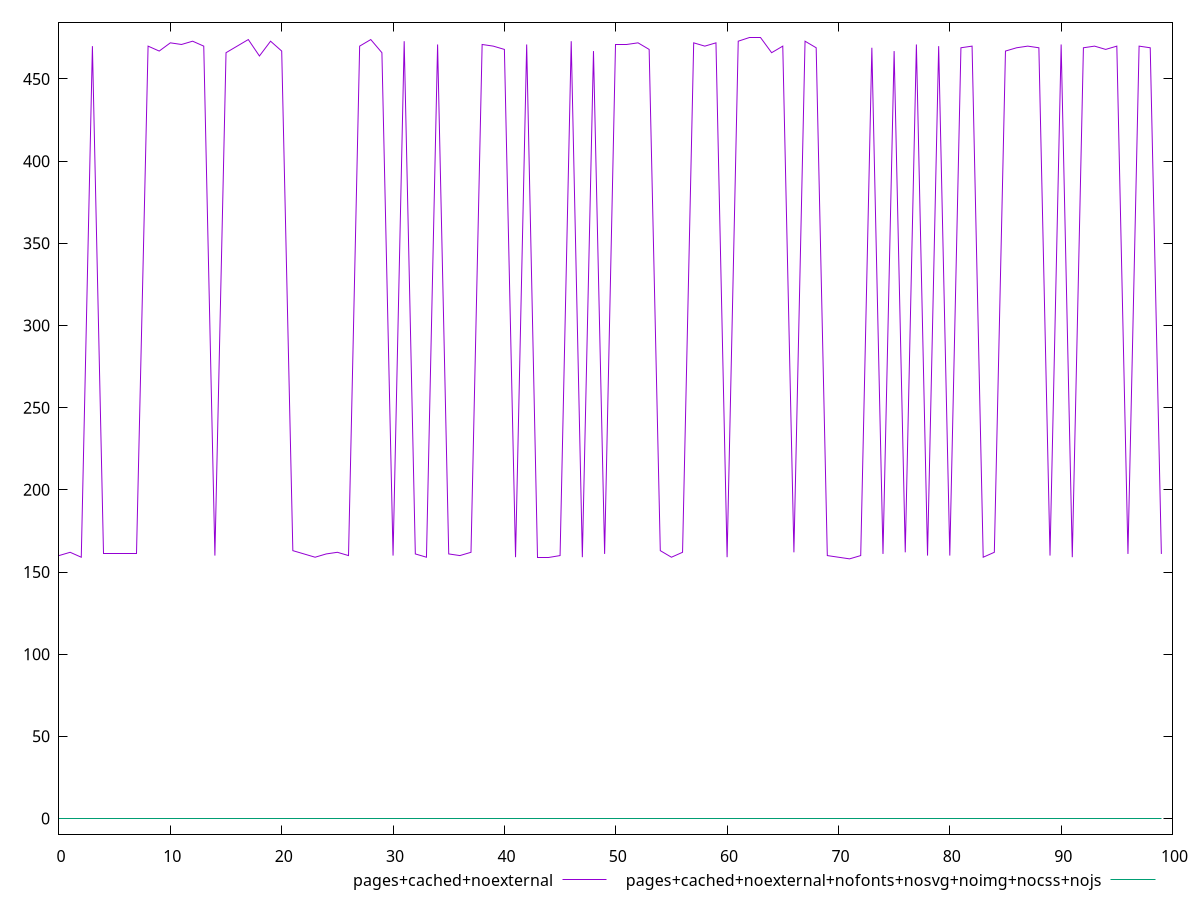 $_pagesCachedNoexternal <<EOF
160
162
159
470
161
161
161
161
470
467
472
471
473
470
160
466
470
474
464
473
467
163
161
159
161
162
160
470
474
466
160
473
161
159
471
161
160
162
471
470
468
159
471
159
159
160
473
159
467
161
471
471
472
468
163
159
162
472
470
472
159
473
475
475
466
470
162
473
469
160
159
158
160
469
161
467
162
471
160
470
160
469
470
159
162
467
469
470
469
160
471
159
469
470
468
470
161
470
469
161
EOF
$_pagesCachedNoexternalNofontsNosvgNoimgNocssNojs <<EOF
0
0
0
0
0
0
0
0
0
0
0
0
0
0
0
0
0
0
0
0
0
0
0
0
0
0
0
0
0
0
0
0
0
0
0
0
0
0
0
0
0
0
0
0
0
0
0
0
0
0
0
0
0
0
0
0
0
0
0
0
0
0
0
0
0
0
0
0
0
0
0
0
0
0
0
0
0
0
0
0
0
0
0
0
0
0
0
0
0
0
0
0
0
0
0
0
0
0
0
0
EOF
set key outside below
set terminal pngcairo
set output "report_00006_2020-11-02T20-21-41.718Z/render-blocking-resources/render-blocking-resources_pages+cached+noexternal_pages+cached+noexternal+nofonts+nosvg+noimg+nocss+nojs.png"
set yrange [-9.5:484.5]
plot $_pagesCachedNoexternal title "pages+cached+noexternal" with line ,$_pagesCachedNoexternalNofontsNosvgNoimgNocssNojs title "pages+cached+noexternal+nofonts+nosvg+noimg+nocss+nojs" with line ,